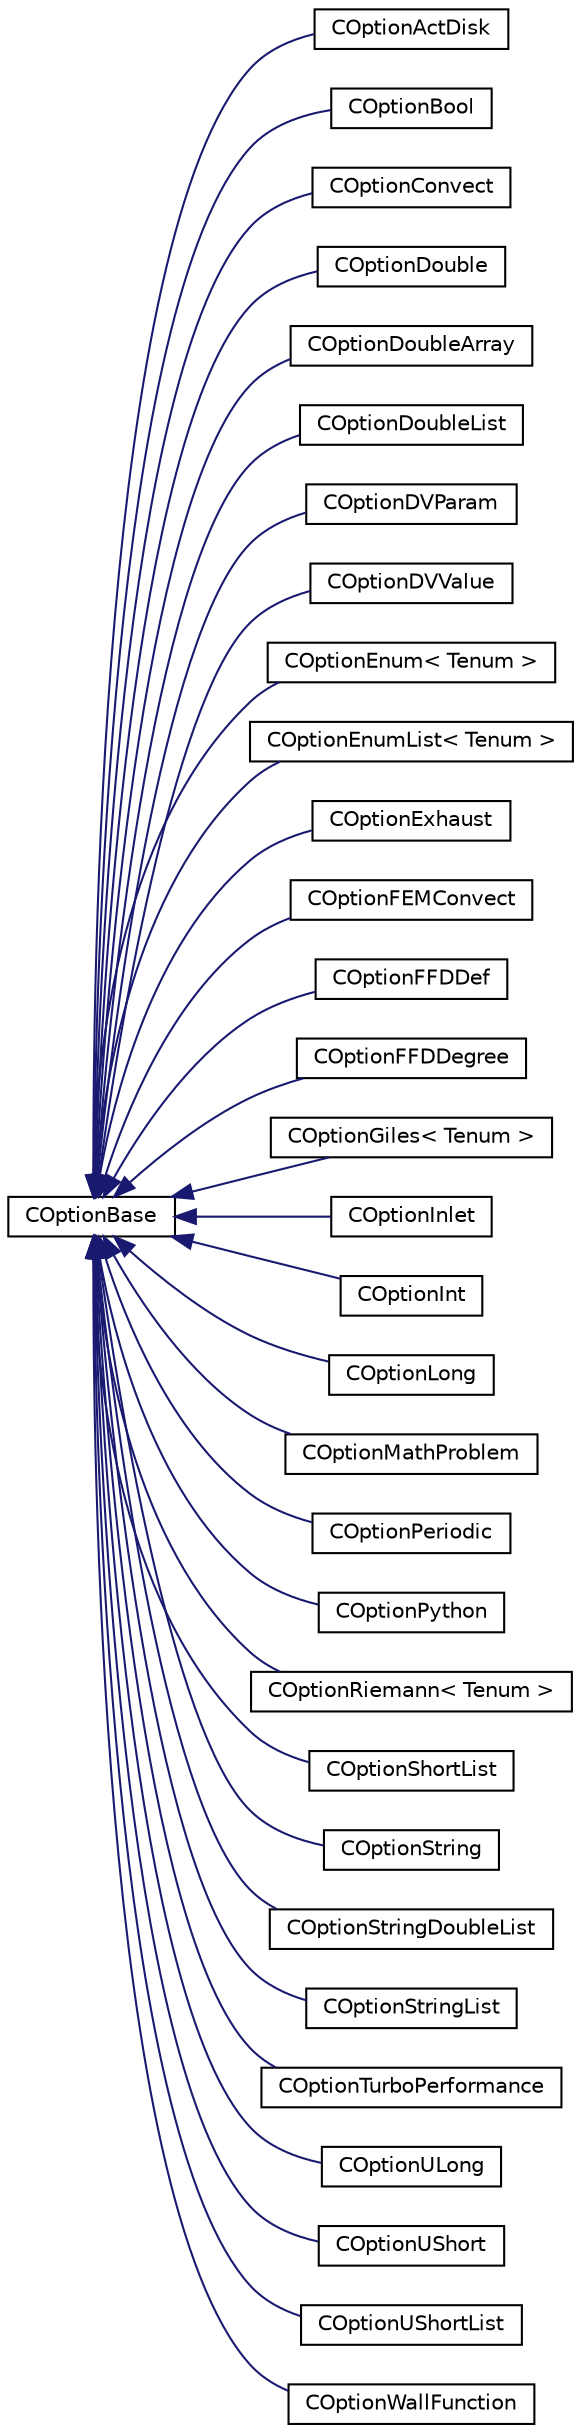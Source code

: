 digraph "Graphical Class Hierarchy"
{
  edge [fontname="Helvetica",fontsize="10",labelfontname="Helvetica",labelfontsize="10"];
  node [fontname="Helvetica",fontsize="10",shape=record];
  rankdir="LR";
  Node0 [label="COptionBase",height=0.2,width=0.4,color="black", fillcolor="white", style="filled",URL="$class_c_option_base.html"];
  Node0 -> Node1 [dir="back",color="midnightblue",fontsize="10",style="solid",fontname="Helvetica"];
  Node1 [label="COptionActDisk",height=0.2,width=0.4,color="black", fillcolor="white", style="filled",URL="$class_c_option_act_disk.html"];
  Node0 -> Node2 [dir="back",color="midnightblue",fontsize="10",style="solid",fontname="Helvetica"];
  Node2 [label="COptionBool",height=0.2,width=0.4,color="black", fillcolor="white", style="filled",URL="$class_c_option_bool.html"];
  Node0 -> Node3 [dir="back",color="midnightblue",fontsize="10",style="solid",fontname="Helvetica"];
  Node3 [label="COptionConvect",height=0.2,width=0.4,color="black", fillcolor="white", style="filled",URL="$class_c_option_convect.html"];
  Node0 -> Node4 [dir="back",color="midnightblue",fontsize="10",style="solid",fontname="Helvetica"];
  Node4 [label="COptionDouble",height=0.2,width=0.4,color="black", fillcolor="white", style="filled",URL="$class_c_option_double.html"];
  Node0 -> Node5 [dir="back",color="midnightblue",fontsize="10",style="solid",fontname="Helvetica"];
  Node5 [label="COptionDoubleArray",height=0.2,width=0.4,color="black", fillcolor="white", style="filled",URL="$class_c_option_double_array.html"];
  Node0 -> Node6 [dir="back",color="midnightblue",fontsize="10",style="solid",fontname="Helvetica"];
  Node6 [label="COptionDoubleList",height=0.2,width=0.4,color="black", fillcolor="white", style="filled",URL="$class_c_option_double_list.html"];
  Node0 -> Node7 [dir="back",color="midnightblue",fontsize="10",style="solid",fontname="Helvetica"];
  Node7 [label="COptionDVParam",height=0.2,width=0.4,color="black", fillcolor="white", style="filled",URL="$class_c_option_d_v_param.html"];
  Node0 -> Node8 [dir="back",color="midnightblue",fontsize="10",style="solid",fontname="Helvetica"];
  Node8 [label="COptionDVValue",height=0.2,width=0.4,color="black", fillcolor="white", style="filled",URL="$class_c_option_d_v_value.html"];
  Node0 -> Node9 [dir="back",color="midnightblue",fontsize="10",style="solid",fontname="Helvetica"];
  Node9 [label="COptionEnum\< Tenum \>",height=0.2,width=0.4,color="black", fillcolor="white", style="filled",URL="$class_c_option_enum.html"];
  Node0 -> Node10 [dir="back",color="midnightblue",fontsize="10",style="solid",fontname="Helvetica"];
  Node10 [label="COptionEnumList\< Tenum \>",height=0.2,width=0.4,color="black", fillcolor="white", style="filled",URL="$class_c_option_enum_list.html"];
  Node0 -> Node11 [dir="back",color="midnightblue",fontsize="10",style="solid",fontname="Helvetica"];
  Node11 [label="COptionExhaust",height=0.2,width=0.4,color="black", fillcolor="white", style="filled",URL="$class_c_option_exhaust.html"];
  Node0 -> Node12 [dir="back",color="midnightblue",fontsize="10",style="solid",fontname="Helvetica"];
  Node12 [label="COptionFEMConvect",height=0.2,width=0.4,color="black", fillcolor="white", style="filled",URL="$class_c_option_f_e_m_convect.html"];
  Node0 -> Node13 [dir="back",color="midnightblue",fontsize="10",style="solid",fontname="Helvetica"];
  Node13 [label="COptionFFDDef",height=0.2,width=0.4,color="black", fillcolor="white", style="filled",URL="$class_c_option_f_f_d_def.html"];
  Node0 -> Node14 [dir="back",color="midnightblue",fontsize="10",style="solid",fontname="Helvetica"];
  Node14 [label="COptionFFDDegree",height=0.2,width=0.4,color="black", fillcolor="white", style="filled",URL="$class_c_option_f_f_d_degree.html"];
  Node0 -> Node15 [dir="back",color="midnightblue",fontsize="10",style="solid",fontname="Helvetica"];
  Node15 [label="COptionGiles\< Tenum \>",height=0.2,width=0.4,color="black", fillcolor="white", style="filled",URL="$class_c_option_giles.html"];
  Node0 -> Node16 [dir="back",color="midnightblue",fontsize="10",style="solid",fontname="Helvetica"];
  Node16 [label="COptionInlet",height=0.2,width=0.4,color="black", fillcolor="white", style="filled",URL="$class_c_option_inlet.html"];
  Node0 -> Node17 [dir="back",color="midnightblue",fontsize="10",style="solid",fontname="Helvetica"];
  Node17 [label="COptionInt",height=0.2,width=0.4,color="black", fillcolor="white", style="filled",URL="$class_c_option_int.html"];
  Node0 -> Node18 [dir="back",color="midnightblue",fontsize="10",style="solid",fontname="Helvetica"];
  Node18 [label="COptionLong",height=0.2,width=0.4,color="black", fillcolor="white", style="filled",URL="$class_c_option_long.html"];
  Node0 -> Node19 [dir="back",color="midnightblue",fontsize="10",style="solid",fontname="Helvetica"];
  Node19 [label="COptionMathProblem",height=0.2,width=0.4,color="black", fillcolor="white", style="filled",URL="$class_c_option_math_problem.html"];
  Node0 -> Node20 [dir="back",color="midnightblue",fontsize="10",style="solid",fontname="Helvetica"];
  Node20 [label="COptionPeriodic",height=0.2,width=0.4,color="black", fillcolor="white", style="filled",URL="$class_c_option_periodic.html"];
  Node0 -> Node21 [dir="back",color="midnightblue",fontsize="10",style="solid",fontname="Helvetica"];
  Node21 [label="COptionPython",height=0.2,width=0.4,color="black", fillcolor="white", style="filled",URL="$class_c_option_python.html"];
  Node0 -> Node22 [dir="back",color="midnightblue",fontsize="10",style="solid",fontname="Helvetica"];
  Node22 [label="COptionRiemann\< Tenum \>",height=0.2,width=0.4,color="black", fillcolor="white", style="filled",URL="$class_c_option_riemann.html"];
  Node0 -> Node23 [dir="back",color="midnightblue",fontsize="10",style="solid",fontname="Helvetica"];
  Node23 [label="COptionShortList",height=0.2,width=0.4,color="black", fillcolor="white", style="filled",URL="$class_c_option_short_list.html"];
  Node0 -> Node24 [dir="back",color="midnightblue",fontsize="10",style="solid",fontname="Helvetica"];
  Node24 [label="COptionString",height=0.2,width=0.4,color="black", fillcolor="white", style="filled",URL="$class_c_option_string.html"];
  Node0 -> Node25 [dir="back",color="midnightblue",fontsize="10",style="solid",fontname="Helvetica"];
  Node25 [label="COptionStringDoubleList",height=0.2,width=0.4,color="black", fillcolor="white", style="filled",URL="$class_c_option_string_double_list.html"];
  Node0 -> Node26 [dir="back",color="midnightblue",fontsize="10",style="solid",fontname="Helvetica"];
  Node26 [label="COptionStringList",height=0.2,width=0.4,color="black", fillcolor="white", style="filled",URL="$class_c_option_string_list.html"];
  Node0 -> Node27 [dir="back",color="midnightblue",fontsize="10",style="solid",fontname="Helvetica"];
  Node27 [label="COptionTurboPerformance",height=0.2,width=0.4,color="black", fillcolor="white", style="filled",URL="$class_c_option_turbo_performance.html"];
  Node0 -> Node28 [dir="back",color="midnightblue",fontsize="10",style="solid",fontname="Helvetica"];
  Node28 [label="COptionULong",height=0.2,width=0.4,color="black", fillcolor="white", style="filled",URL="$class_c_option_u_long.html"];
  Node0 -> Node29 [dir="back",color="midnightblue",fontsize="10",style="solid",fontname="Helvetica"];
  Node29 [label="COptionUShort",height=0.2,width=0.4,color="black", fillcolor="white", style="filled",URL="$class_c_option_u_short.html"];
  Node0 -> Node30 [dir="back",color="midnightblue",fontsize="10",style="solid",fontname="Helvetica"];
  Node30 [label="COptionUShortList",height=0.2,width=0.4,color="black", fillcolor="white", style="filled",URL="$class_c_option_u_short_list.html"];
  Node0 -> Node31 [dir="back",color="midnightblue",fontsize="10",style="solid",fontname="Helvetica"];
  Node31 [label="COptionWallFunction",height=0.2,width=0.4,color="black", fillcolor="white", style="filled",URL="$class_c_option_wall_function.html"];
}
